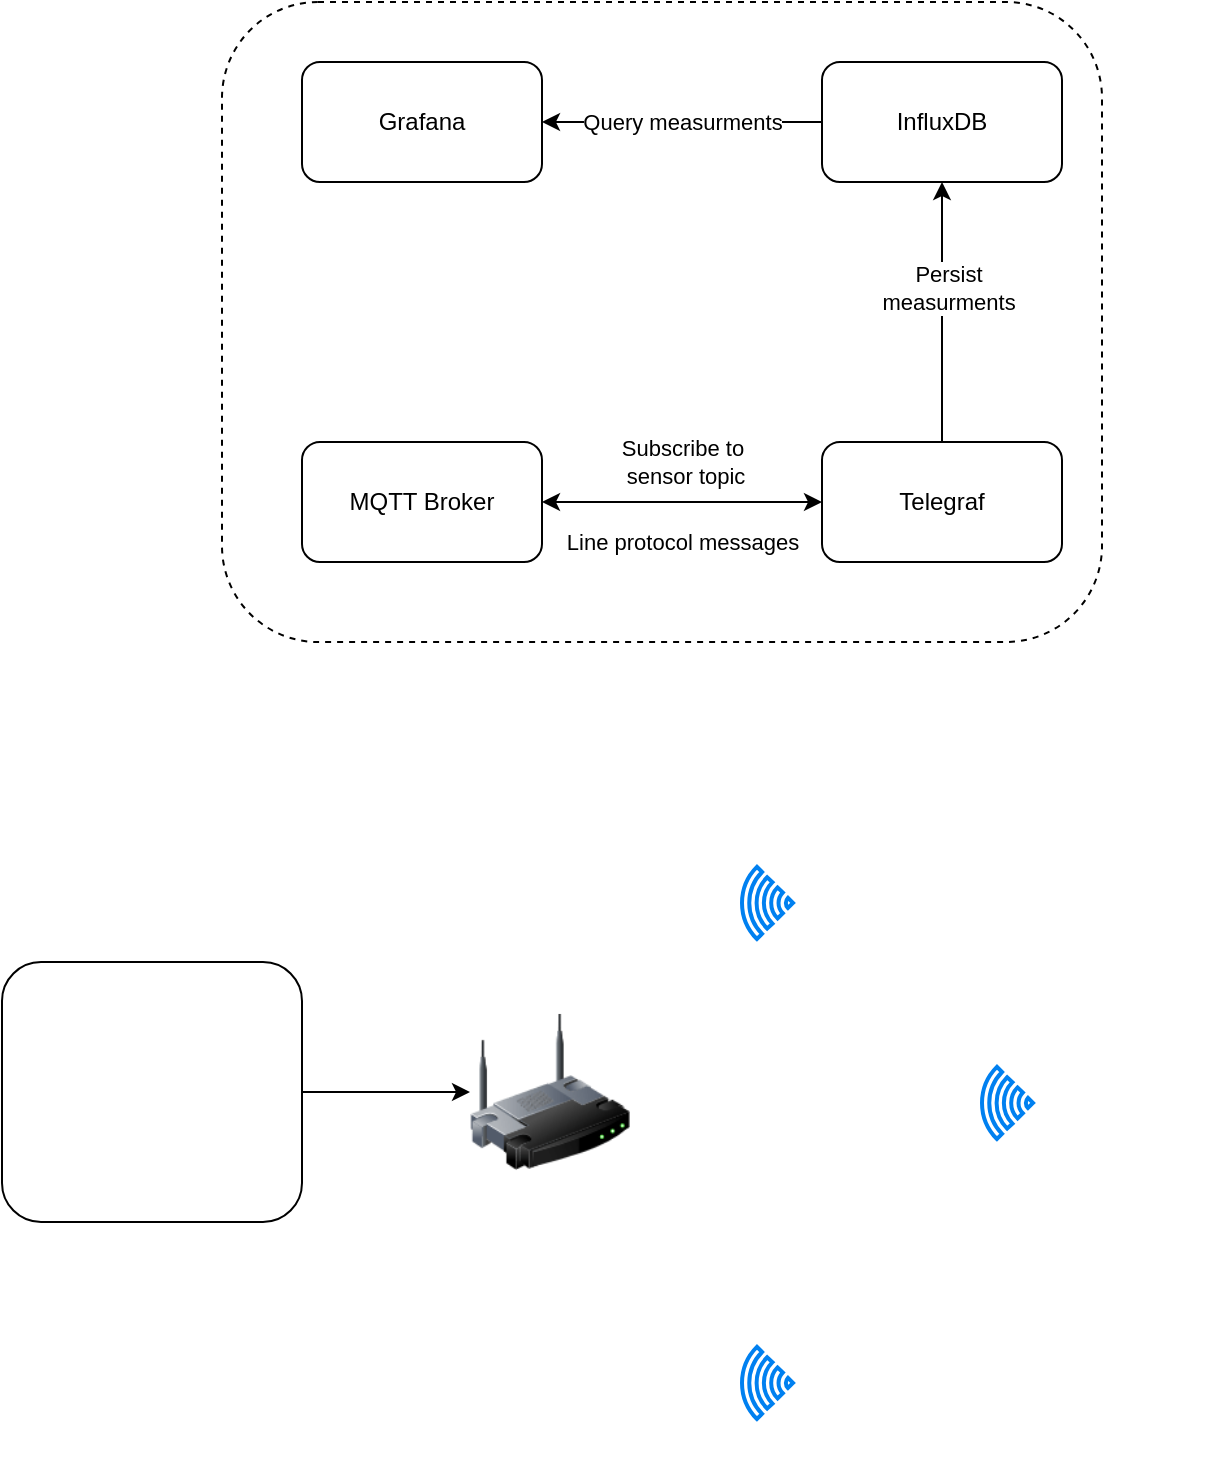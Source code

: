 <mxfile version="13.7.9" type="device"><diagram id="lb7otJZLiVqOdsqhs-4j" name="Page-1"><mxGraphModel dx="1422" dy="754" grid="1" gridSize="10" guides="1" tooltips="1" connect="1" arrows="1" fold="1" page="1" pageScale="1" pageWidth="827" pageHeight="1169" math="0" shadow="0"><root><mxCell id="0"/><mxCell id="1" parent="0"/><mxCell id="5M5yAeZs-6AHIUtFqvSy-4" value="" style="rounded=1;whiteSpace=wrap;html=1;dashed=1;glass=0;shadow=0;sketch=0;" parent="1" vertex="1"><mxGeometry x="210" y="30" width="440" height="320" as="geometry"/></mxCell><mxCell id="0rHhPFsmtGVBqCBKEm7_-1" value="" style="shape=image;html=1;verticalAlign=top;verticalLabelPosition=bottom;labelBackgroundColor=#ffffff;imageAspect=0;aspect=fixed;image=https://cdn4.iconfinder.com/data/icons/logos-and-brands/512/272_Raspberry_Pi_logo-128.png" parent="1" vertex="1"><mxGeometry x="390" y="130" width="80" height="80" as="geometry"/></mxCell><mxCell id="0rHhPFsmtGVBqCBKEm7_-8" style="edgeStyle=orthogonalEdgeStyle;rounded=0;orthogonalLoop=1;jettySize=auto;html=1;entryX=1;entryY=0.5;entryDx=0;entryDy=0;exitX=0;exitY=0.5;exitDx=0;exitDy=0;startArrow=classic;startFill=1;" parent="1" source="0rHhPFsmtGVBqCBKEm7_-7" target="0rHhPFsmtGVBqCBKEm7_-6" edge="1"><mxGeometry relative="1" as="geometry"><mxPoint x="400" y="370" as="sourcePoint"/></mxGeometry></mxCell><mxCell id="0rHhPFsmtGVBqCBKEm7_-9" value="Subscribe to&lt;br&gt;&amp;nbsp;sensor topic" style="edgeLabel;html=1;align=center;verticalAlign=middle;resizable=0;points=[];" parent="0rHhPFsmtGVBqCBKEm7_-8" vertex="1" connectable="0"><mxGeometry x="-0.143" relative="1" as="geometry"><mxPoint x="-10" y="-20" as="offset"/></mxGeometry></mxCell><mxCell id="MIrIR61V2sQfFbsTyMEw-1" value="Line protocol messages" style="edgeLabel;html=1;align=center;verticalAlign=middle;resizable=0;points=[];" vertex="1" connectable="0" parent="0rHhPFsmtGVBqCBKEm7_-8"><mxGeometry x="-0.143" relative="1" as="geometry"><mxPoint x="-10" y="20" as="offset"/></mxGeometry></mxCell><mxCell id="0rHhPFsmtGVBqCBKEm7_-6" value="MQTT Broker" style="rounded=1;whiteSpace=wrap;html=1;" parent="1" vertex="1"><mxGeometry x="250" y="250" width="120" height="60" as="geometry"/></mxCell><mxCell id="0rHhPFsmtGVBqCBKEm7_-11" value="" style="edgeStyle=orthogonalEdgeStyle;rounded=0;orthogonalLoop=1;jettySize=auto;html=1;" parent="1" source="0rHhPFsmtGVBqCBKEm7_-7" target="0rHhPFsmtGVBqCBKEm7_-10" edge="1"><mxGeometry relative="1" as="geometry"/></mxCell><mxCell id="MIrIR61V2sQfFbsTyMEw-5" value="Persist&lt;br&gt;measurments" style="edgeLabel;html=1;align=center;verticalAlign=middle;resizable=0;points=[];" vertex="1" connectable="0" parent="0rHhPFsmtGVBqCBKEm7_-11"><mxGeometry x="0.185" y="-3" relative="1" as="geometry"><mxPoint as="offset"/></mxGeometry></mxCell><mxCell id="0rHhPFsmtGVBqCBKEm7_-7" value="Telegraf" style="rounded=1;whiteSpace=wrap;html=1;" parent="1" vertex="1"><mxGeometry x="510" y="250" width="120" height="60" as="geometry"/></mxCell><mxCell id="MIrIR61V2sQfFbsTyMEw-3" value="" style="edgeStyle=orthogonalEdgeStyle;rounded=0;orthogonalLoop=1;jettySize=auto;html=1;startArrow=none;startFill=0;endArrow=classic;endFill=1;" edge="1" parent="1" source="0rHhPFsmtGVBqCBKEm7_-10" target="MIrIR61V2sQfFbsTyMEw-2"><mxGeometry relative="1" as="geometry"/></mxCell><mxCell id="MIrIR61V2sQfFbsTyMEw-7" value="Query measurments" style="edgeLabel;html=1;align=center;verticalAlign=middle;resizable=0;points=[];" vertex="1" connectable="0" parent="MIrIR61V2sQfFbsTyMEw-3"><mxGeometry x="0.157" y="1" relative="1" as="geometry"><mxPoint x="11" y="-1" as="offset"/></mxGeometry></mxCell><mxCell id="0rHhPFsmtGVBqCBKEm7_-10" value="InfluxDB" style="whiteSpace=wrap;html=1;rounded=1;" parent="1" vertex="1"><mxGeometry x="510" y="60" width="120" height="60" as="geometry"/></mxCell><mxCell id="5M5yAeZs-6AHIUtFqvSy-1" value="" style="shape=image;html=1;verticalAlign=top;verticalLabelPosition=bottom;labelBackgroundColor=#ffffff;imageAspect=0;aspect=fixed;image=https://cdn4.iconfinder.com/data/icons/logos-and-brands/512/97_Docker_logo_logos-128.png" parent="1" vertex="1"><mxGeometry x="500" y="40" width="38" height="38" as="geometry"/></mxCell><mxCell id="5M5yAeZs-6AHIUtFqvSy-2" value="" style="shape=image;html=1;verticalAlign=top;verticalLabelPosition=bottom;labelBackgroundColor=#ffffff;imageAspect=0;aspect=fixed;image=https://cdn4.iconfinder.com/data/icons/logos-and-brands/512/97_Docker_logo_logos-128.png" parent="1" vertex="1"><mxGeometry x="490" y="230" width="38" height="38" as="geometry"/></mxCell><mxCell id="5M5yAeZs-6AHIUtFqvSy-3" value="" style="shape=image;html=1;verticalAlign=top;verticalLabelPosition=bottom;labelBackgroundColor=#ffffff;imageAspect=0;aspect=fixed;image=https://cdn4.iconfinder.com/data/icons/logos-and-brands/512/97_Docker_logo_logos-128.png" parent="1" vertex="1"><mxGeometry x="230" y="230" width="38" height="38" as="geometry"/></mxCell><mxCell id="MIrIR61V2sQfFbsTyMEw-2" value="Grafana" style="whiteSpace=wrap;html=1;rounded=1;" vertex="1" parent="1"><mxGeometry x="250" y="60" width="120" height="60" as="geometry"/></mxCell><mxCell id="MIrIR61V2sQfFbsTyMEw-4" value="" style="shape=image;html=1;verticalAlign=top;verticalLabelPosition=bottom;labelBackgroundColor=#ffffff;imageAspect=0;aspect=fixed;image=https://cdn4.iconfinder.com/data/icons/logos-and-brands/512/97_Docker_logo_logos-128.png" vertex="1" parent="1"><mxGeometry x="230" y="40" width="38" height="38" as="geometry"/></mxCell><mxCell id="MIrIR61V2sQfFbsTyMEw-11" value="" style="edgeStyle=orthogonalEdgeStyle;rounded=0;orthogonalLoop=1;jettySize=auto;html=1;startArrow=none;startFill=0;endArrow=classic;endFill=1;" edge="1" parent="1" source="MIrIR61V2sQfFbsTyMEw-9" target="MIrIR61V2sQfFbsTyMEw-10"><mxGeometry relative="1" as="geometry"/></mxCell><mxCell id="MIrIR61V2sQfFbsTyMEw-9" value="" style="rounded=1;whiteSpace=wrap;html=1;" vertex="1" parent="1"><mxGeometry x="100" y="510" width="150" height="130" as="geometry"/></mxCell><mxCell id="MIrIR61V2sQfFbsTyMEw-8" value="" style="shape=image;html=1;verticalAlign=top;verticalLabelPosition=bottom;labelBackgroundColor=#ffffff;imageAspect=0;aspect=fixed;image=https://cdn4.iconfinder.com/data/icons/logos-and-brands/512/272_Raspberry_Pi_logo-128.png" vertex="1" parent="1"><mxGeometry x="135" y="535" width="80" height="80" as="geometry"/></mxCell><mxCell id="MIrIR61V2sQfFbsTyMEw-10" value="" style="image;html=1;image=img/lib/clip_art/networking/Wireless_Router_128x128.png" vertex="1" parent="1"><mxGeometry x="334" y="535" width="80" height="80" as="geometry"/></mxCell><mxCell id="MIrIR61V2sQfFbsTyMEw-18" value="" style="group" vertex="1" connectable="0" parent="1"><mxGeometry x="470.0" y="420" width="120.17" height="100" as="geometry"/></mxCell><mxCell id="MIrIR61V2sQfFbsTyMEw-14" value="" style="shape=image;html=1;verticalAlign=top;verticalLabelPosition=bottom;labelBackgroundColor=#ffffff;imageAspect=0;aspect=fixed;image=https://cdn1.iconfinder.com/data/icons/electronics-glyph-24/24/processor_chip_computer_chip_integrated_circuit_memory_chip_microprocessor-128.png" vertex="1" parent="MIrIR61V2sQfFbsTyMEw-18"><mxGeometry x="21.987" y="18.182" width="81.818" height="81.818" as="geometry"/></mxCell><mxCell id="MIrIR61V2sQfFbsTyMEw-16" value="" style="shape=image;html=1;verticalAlign=top;verticalLabelPosition=bottom;labelBackgroundColor=#ffffff;imageAspect=0;aspect=fixed;image=https://cdn1.iconfinder.com/data/icons/hawcons/32/700163-icon-70-thermometer-three-quarters-128.png" vertex="1" parent="MIrIR61V2sQfFbsTyMEw-18"><mxGeometry x="58.351" width="61.818" height="61.818" as="geometry"/></mxCell><mxCell id="MIrIR61V2sQfFbsTyMEw-17" value="" style="html=1;verticalLabelPosition=bottom;align=center;labelBackgroundColor=#ffffff;verticalAlign=top;strokeWidth=2;strokeColor=#0080F0;shadow=0;dashed=0;shape=mxgraph.ios7.icons.wifi;pointerEvents=1;rotation=-90;" vertex="1" parent="MIrIR61V2sQfFbsTyMEw-18"><mxGeometry x="-5.286" y="47.691" width="36.091" height="25.518" as="geometry"/></mxCell><mxCell id="MIrIR61V2sQfFbsTyMEw-19" value="" style="group" vertex="1" connectable="0" parent="1"><mxGeometry x="590.0" y="520" width="120.17" height="100" as="geometry"/></mxCell><mxCell id="MIrIR61V2sQfFbsTyMEw-20" value="" style="shape=image;html=1;verticalAlign=top;verticalLabelPosition=bottom;labelBackgroundColor=#ffffff;imageAspect=0;aspect=fixed;image=https://cdn1.iconfinder.com/data/icons/electronics-glyph-24/24/processor_chip_computer_chip_integrated_circuit_memory_chip_microprocessor-128.png" vertex="1" parent="MIrIR61V2sQfFbsTyMEw-19"><mxGeometry x="21.987" y="18.182" width="81.818" height="81.818" as="geometry"/></mxCell><mxCell id="MIrIR61V2sQfFbsTyMEw-21" value="" style="shape=image;html=1;verticalAlign=top;verticalLabelPosition=bottom;labelBackgroundColor=#ffffff;imageAspect=0;aspect=fixed;image=https://cdn1.iconfinder.com/data/icons/hawcons/32/700163-icon-70-thermometer-three-quarters-128.png" vertex="1" parent="MIrIR61V2sQfFbsTyMEw-19"><mxGeometry x="58.351" width="61.818" height="61.818" as="geometry"/></mxCell><mxCell id="MIrIR61V2sQfFbsTyMEw-22" value="" style="html=1;verticalLabelPosition=bottom;align=center;labelBackgroundColor=#ffffff;verticalAlign=top;strokeWidth=2;strokeColor=#0080F0;shadow=0;dashed=0;shape=mxgraph.ios7.icons.wifi;pointerEvents=1;rotation=-90;" vertex="1" parent="MIrIR61V2sQfFbsTyMEw-19"><mxGeometry x="-5.286" y="47.691" width="36.091" height="25.518" as="geometry"/></mxCell><mxCell id="MIrIR61V2sQfFbsTyMEw-23" value="" style="group" vertex="1" connectable="0" parent="1"><mxGeometry x="470.0" y="660" width="120.17" height="100" as="geometry"/></mxCell><mxCell id="MIrIR61V2sQfFbsTyMEw-24" value="" style="shape=image;html=1;verticalAlign=top;verticalLabelPosition=bottom;labelBackgroundColor=#ffffff;imageAspect=0;aspect=fixed;image=https://cdn1.iconfinder.com/data/icons/electronics-glyph-24/24/processor_chip_computer_chip_integrated_circuit_memory_chip_microprocessor-128.png" vertex="1" parent="MIrIR61V2sQfFbsTyMEw-23"><mxGeometry x="21.987" y="18.182" width="81.818" height="81.818" as="geometry"/></mxCell><mxCell id="MIrIR61V2sQfFbsTyMEw-25" value="" style="shape=image;html=1;verticalAlign=top;verticalLabelPosition=bottom;labelBackgroundColor=#ffffff;imageAspect=0;aspect=fixed;image=https://cdn1.iconfinder.com/data/icons/hawcons/32/700163-icon-70-thermometer-three-quarters-128.png" vertex="1" parent="MIrIR61V2sQfFbsTyMEw-23"><mxGeometry x="58.351" width="61.818" height="61.818" as="geometry"/></mxCell><mxCell id="MIrIR61V2sQfFbsTyMEw-26" value="" style="html=1;verticalLabelPosition=bottom;align=center;labelBackgroundColor=#ffffff;verticalAlign=top;strokeWidth=2;strokeColor=#0080F0;shadow=0;dashed=0;shape=mxgraph.ios7.icons.wifi;pointerEvents=1;rotation=-90;" vertex="1" parent="MIrIR61V2sQfFbsTyMEw-23"><mxGeometry x="-5.286" y="47.691" width="36.091" height="25.518" as="geometry"/></mxCell></root></mxGraphModel></diagram></mxfile>